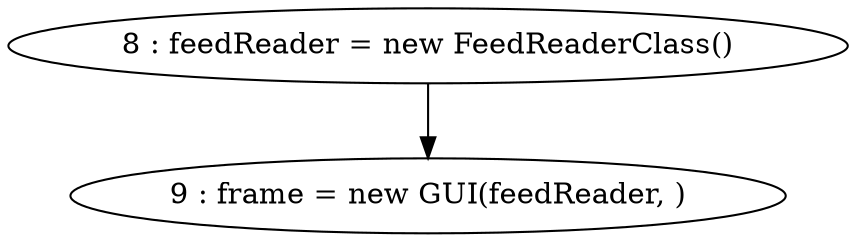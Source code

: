 digraph G {
"8 : feedReader = new FeedReaderClass()"
"8 : feedReader = new FeedReaderClass()" -> "9 : frame = new GUI(feedReader, )"
"9 : frame = new GUI(feedReader, )"
}